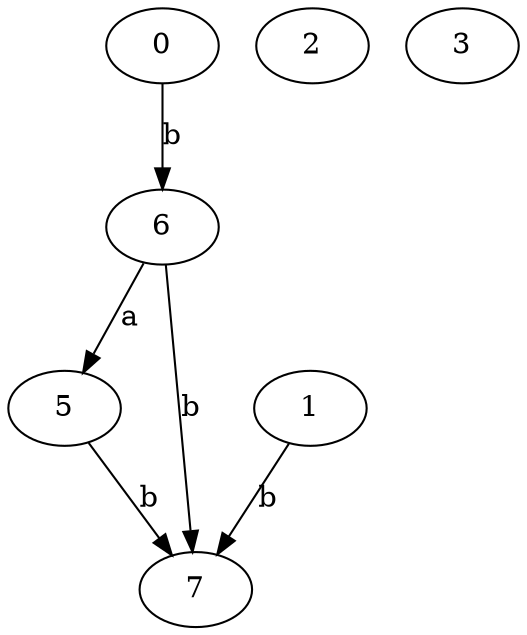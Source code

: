 strict digraph  {
0;
2;
3;
1;
5;
6;
7;
0 -> 6  [label=b];
1 -> 7  [label=b];
5 -> 7  [label=b];
6 -> 5  [label=a];
6 -> 7  [label=b];
}
